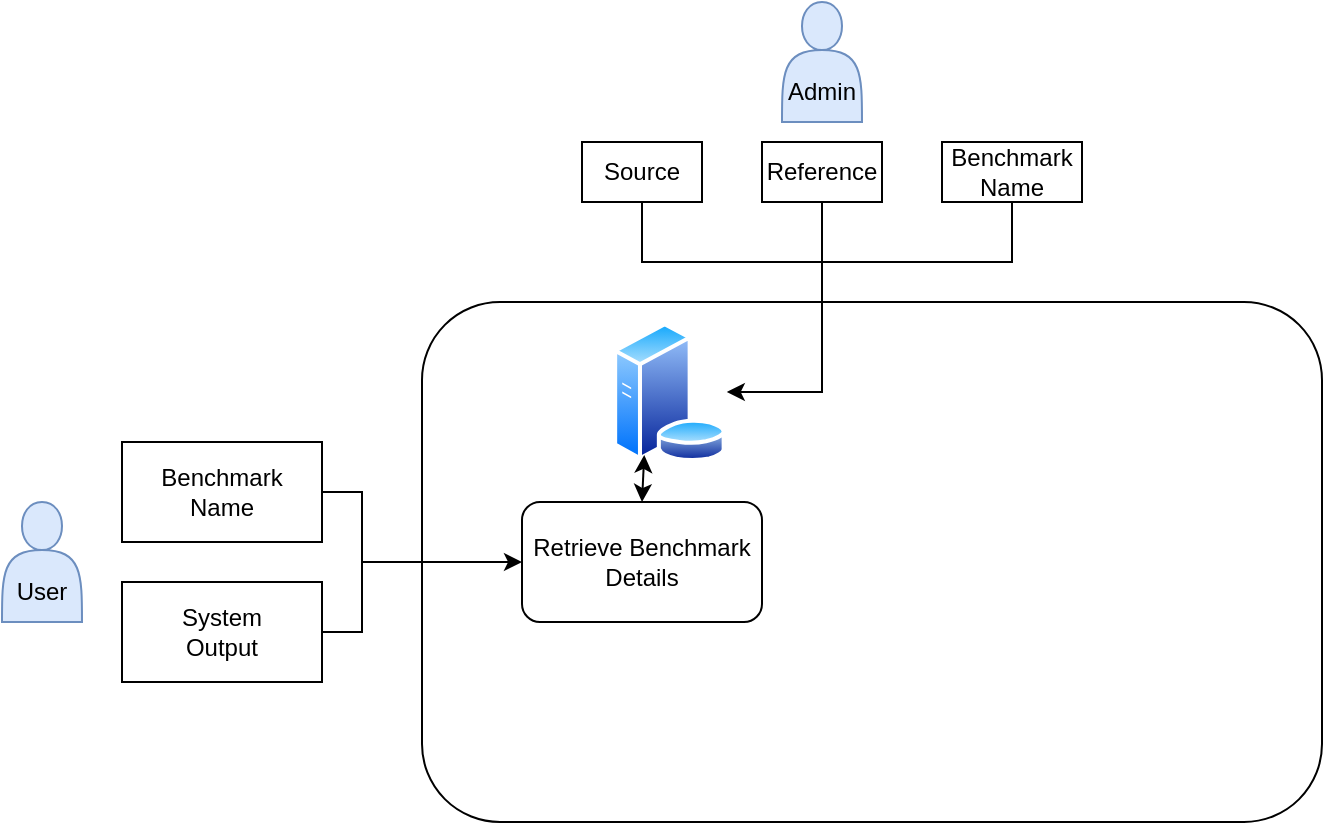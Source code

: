 <mxfile version="22.1.0" type="github">
  <diagram name="Page-1" id="rJUXxh0RGg3YJegq2bEo">
    <mxGraphModel dx="994" dy="1655" grid="1" gridSize="10" guides="1" tooltips="1" connect="1" arrows="1" fold="1" page="1" pageScale="1" pageWidth="850" pageHeight="1100" math="0" shadow="0">
      <root>
        <mxCell id="0" />
        <mxCell id="1" parent="0" />
        <mxCell id="CtZi_LvuSmFLMubsJE1R-1" value="" style="rounded=1;whiteSpace=wrap;html=1;" vertex="1" parent="1">
          <mxGeometry x="240" y="140" width="450" height="260" as="geometry" />
        </mxCell>
        <mxCell id="CtZi_LvuSmFLMubsJE1R-4" value="Benchmark&lt;br&gt;Name" style="rounded=0;whiteSpace=wrap;html=1;" vertex="1" parent="1">
          <mxGeometry x="90" y="210" width="100" height="50" as="geometry" />
        </mxCell>
        <mxCell id="CtZi_LvuSmFLMubsJE1R-5" value="System&lt;br&gt;Output" style="rounded=0;whiteSpace=wrap;html=1;" vertex="1" parent="1">
          <mxGeometry x="90" y="280" width="100" height="50" as="geometry" />
        </mxCell>
        <mxCell id="CtZi_LvuSmFLMubsJE1R-6" value="" style="endArrow=none;html=1;rounded=0;entryX=1;entryY=0.5;entryDx=0;entryDy=0;exitX=1;exitY=0.5;exitDx=0;exitDy=0;" edge="1" parent="1" source="CtZi_LvuSmFLMubsJE1R-5" target="CtZi_LvuSmFLMubsJE1R-4">
          <mxGeometry width="50" height="50" relative="1" as="geometry">
            <mxPoint x="210" y="310" as="sourcePoint" />
            <mxPoint x="210" y="230" as="targetPoint" />
            <Array as="points">
              <mxPoint x="210" y="305" />
              <mxPoint x="210" y="235" />
            </Array>
          </mxGeometry>
        </mxCell>
        <mxCell id="CtZi_LvuSmFLMubsJE1R-15" value="&lt;br&gt;&lt;br&gt;User" style="shape=actor;whiteSpace=wrap;html=1;fillColor=#dae8fc;strokeColor=#6c8ebf;" vertex="1" parent="1">
          <mxGeometry x="30" y="240" width="40" height="60" as="geometry" />
        </mxCell>
        <mxCell id="CtZi_LvuSmFLMubsJE1R-16" value="Source" style="rounded=0;whiteSpace=wrap;html=1;" vertex="1" parent="1">
          <mxGeometry x="320" y="60" width="60" height="30" as="geometry" />
        </mxCell>
        <mxCell id="CtZi_LvuSmFLMubsJE1R-17" value="Reference" style="rounded=0;whiteSpace=wrap;html=1;" vertex="1" parent="1">
          <mxGeometry x="410" y="60" width="60" height="30" as="geometry" />
        </mxCell>
        <mxCell id="CtZi_LvuSmFLMubsJE1R-18" value="Benchmark&lt;br&gt;Name" style="rounded=0;whiteSpace=wrap;html=1;" vertex="1" parent="1">
          <mxGeometry x="500" y="60" width="70" height="30" as="geometry" />
        </mxCell>
        <mxCell id="CtZi_LvuSmFLMubsJE1R-19" value="&lt;br&gt;&lt;br&gt;Admin" style="shape=actor;whiteSpace=wrap;html=1;fillColor=#dae8fc;strokeColor=#6c8ebf;" vertex="1" parent="1">
          <mxGeometry x="420" y="-10" width="40" height="60" as="geometry" />
        </mxCell>
        <mxCell id="CtZi_LvuSmFLMubsJE1R-23" value="" style="endArrow=none;html=1;rounded=0;exitX=0.5;exitY=1;exitDx=0;exitDy=0;entryX=0.5;entryY=1;entryDx=0;entryDy=0;" edge="1" parent="1" source="CtZi_LvuSmFLMubsJE1R-16" target="CtZi_LvuSmFLMubsJE1R-18">
          <mxGeometry width="50" height="50" relative="1" as="geometry">
            <mxPoint x="400" y="190" as="sourcePoint" />
            <mxPoint x="540" y="120" as="targetPoint" />
            <Array as="points">
              <mxPoint x="350" y="120" />
              <mxPoint x="440" y="120" />
              <mxPoint x="535" y="120" />
            </Array>
          </mxGeometry>
        </mxCell>
        <mxCell id="CtZi_LvuSmFLMubsJE1R-24" value="" style="endArrow=none;html=1;rounded=0;entryX=0.5;entryY=1;entryDx=0;entryDy=0;" edge="1" parent="1" target="CtZi_LvuSmFLMubsJE1R-17">
          <mxGeometry width="50" height="50" relative="1" as="geometry">
            <mxPoint x="440" y="120" as="sourcePoint" />
            <mxPoint x="450" y="140" as="targetPoint" />
          </mxGeometry>
        </mxCell>
        <mxCell id="CtZi_LvuSmFLMubsJE1R-25" value="" style="image;aspect=fixed;perimeter=ellipsePerimeter;html=1;align=center;shadow=0;dashed=0;spacingTop=3;image=img/lib/active_directory/database_server.svg;" vertex="1" parent="1">
          <mxGeometry x="335" y="150" width="57.4" height="70" as="geometry" />
        </mxCell>
        <mxCell id="CtZi_LvuSmFLMubsJE1R-26" value="" style="endArrow=classic;html=1;rounded=0;entryX=1;entryY=0.5;entryDx=0;entryDy=0;" edge="1" parent="1" target="CtZi_LvuSmFLMubsJE1R-25">
          <mxGeometry width="50" height="50" relative="1" as="geometry">
            <mxPoint x="440" y="120" as="sourcePoint" />
            <mxPoint x="450" y="140" as="targetPoint" />
            <Array as="points">
              <mxPoint x="440" y="185" />
            </Array>
          </mxGeometry>
        </mxCell>
        <mxCell id="CtZi_LvuSmFLMubsJE1R-27" value="Retrieve Benchmark Details" style="rounded=1;whiteSpace=wrap;html=1;" vertex="1" parent="1">
          <mxGeometry x="290" y="240" width="120" height="60" as="geometry" />
        </mxCell>
        <mxCell id="CtZi_LvuSmFLMubsJE1R-28" value="" style="endArrow=classic;html=1;rounded=0;entryX=0;entryY=0.5;entryDx=0;entryDy=0;" edge="1" parent="1" target="CtZi_LvuSmFLMubsJE1R-27">
          <mxGeometry width="50" height="50" relative="1" as="geometry">
            <mxPoint x="210" y="270" as="sourcePoint" />
            <mxPoint x="450" y="140" as="targetPoint" />
          </mxGeometry>
        </mxCell>
        <mxCell id="CtZi_LvuSmFLMubsJE1R-29" value="" style="endArrow=classic;startArrow=classic;html=1;rounded=0;exitX=0.5;exitY=0;exitDx=0;exitDy=0;entryX=0.25;entryY=1;entryDx=0;entryDy=0;" edge="1" parent="1" source="CtZi_LvuSmFLMubsJE1R-27" target="CtZi_LvuSmFLMubsJE1R-25">
          <mxGeometry width="50" height="50" relative="1" as="geometry">
            <mxPoint x="400" y="190" as="sourcePoint" />
            <mxPoint x="450" y="140" as="targetPoint" />
          </mxGeometry>
        </mxCell>
      </root>
    </mxGraphModel>
  </diagram>
</mxfile>
